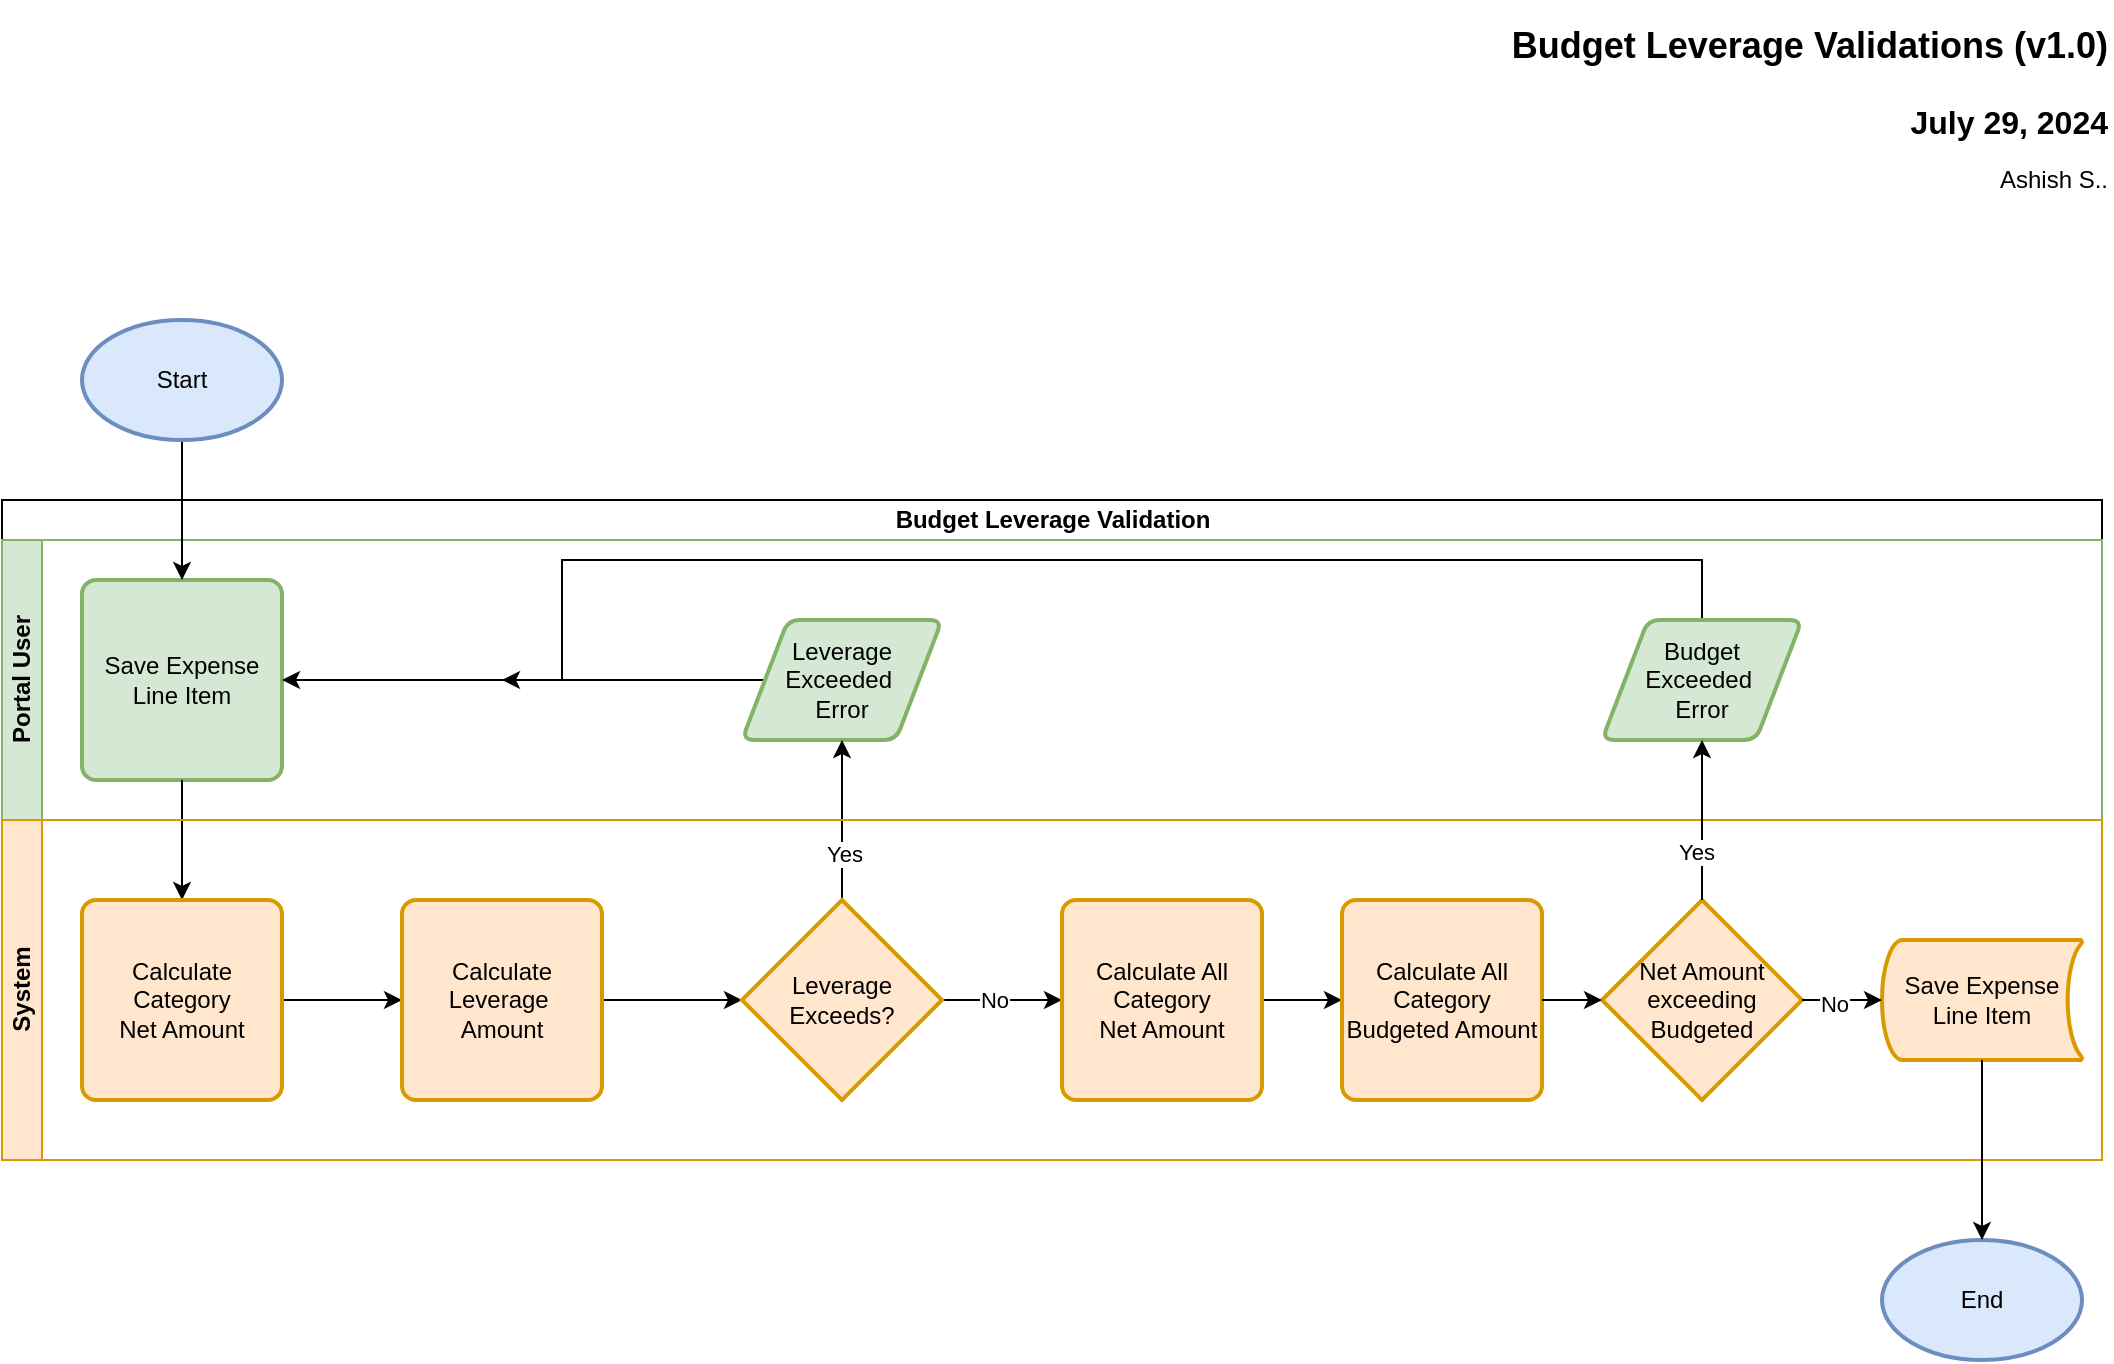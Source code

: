 <mxfile version="24.7.6">
  <diagram name="Budget Leverage Validation" id="o9E_ZcO-ohn3PBuyGAxh">
    <mxGraphModel dx="1323" dy="1593" grid="1" gridSize="10" guides="1" tooltips="1" connect="1" arrows="1" fold="1" page="1" pageScale="1" pageWidth="1100" pageHeight="850" math="0" shadow="0">
      <root>
        <mxCell id="0" />
        <mxCell id="1" parent="0" />
        <mxCell id="ixr9dchUkaIZIX6Q99a1-18" value="Budget Leverage Validation" style="swimlane;childLayout=stackLayout;resizeParent=1;resizeParentMax=0;horizontal=1;startSize=20;horizontalStack=0;html=1;" parent="1" vertex="1">
          <mxGeometry x="25" y="-590" width="1050" height="330" as="geometry" />
        </mxCell>
        <mxCell id="ixr9dchUkaIZIX6Q99a1-19" value="Portal User" style="swimlane;startSize=20;horizontal=0;html=1;fillColor=#d5e8d4;strokeColor=#82b366;" parent="ixr9dchUkaIZIX6Q99a1-18" vertex="1">
          <mxGeometry y="20" width="1050" height="140" as="geometry" />
        </mxCell>
        <mxCell id="ixr9dchUkaIZIX6Q99a1-24" value="Save Expense Line Item" style="rounded=1;whiteSpace=wrap;html=1;absoluteArcSize=1;arcSize=14;strokeWidth=2;fillColor=#d5e8d4;strokeColor=#82b366;" parent="ixr9dchUkaIZIX6Q99a1-19" vertex="1">
          <mxGeometry x="40" y="20" width="100" height="100" as="geometry" />
        </mxCell>
        <mxCell id="ixr9dchUkaIZIX6Q99a1-49" style="edgeStyle=orthogonalEdgeStyle;rounded=0;orthogonalLoop=1;jettySize=auto;html=1;exitX=0;exitY=0.5;exitDx=0;exitDy=0;entryX=1;entryY=0.5;entryDx=0;entryDy=0;" parent="ixr9dchUkaIZIX6Q99a1-19" source="ixr9dchUkaIZIX6Q99a1-29" target="ixr9dchUkaIZIX6Q99a1-24" edge="1">
          <mxGeometry relative="1" as="geometry">
            <mxPoint x="150" y="69.571" as="targetPoint" />
          </mxGeometry>
        </mxCell>
        <mxCell id="ixr9dchUkaIZIX6Q99a1-29" value="Leverage Exceeded&amp;nbsp;&lt;div&gt;Error&lt;/div&gt;" style="shape=parallelogram;html=1;strokeWidth=2;perimeter=parallelogramPerimeter;whiteSpace=wrap;rounded=1;arcSize=12;size=0.23;fillColor=#d5e8d4;strokeColor=#82b366;" parent="ixr9dchUkaIZIX6Q99a1-19" vertex="1">
          <mxGeometry x="370" y="40" width="100" height="60" as="geometry" />
        </mxCell>
        <mxCell id="ixr9dchUkaIZIX6Q99a1-53" style="edgeStyle=none;rounded=0;orthogonalLoop=1;jettySize=auto;html=1;exitX=0.5;exitY=0;exitDx=0;exitDy=0;" parent="ixr9dchUkaIZIX6Q99a1-19" source="ixr9dchUkaIZIX6Q99a1-32" edge="1">
          <mxGeometry relative="1" as="geometry">
            <mxPoint x="250" y="70" as="targetPoint" />
            <Array as="points">
              <mxPoint x="850" y="10" />
              <mxPoint x="280" y="10" />
              <mxPoint x="280" y="70" />
            </Array>
          </mxGeometry>
        </mxCell>
        <mxCell id="ixr9dchUkaIZIX6Q99a1-32" value="Budget Exceeded&amp;nbsp;&lt;div&gt;Error&lt;/div&gt;" style="shape=parallelogram;html=1;strokeWidth=2;perimeter=parallelogramPerimeter;whiteSpace=wrap;rounded=1;arcSize=12;size=0.23;fillColor=#d5e8d4;strokeColor=#82b366;" parent="ixr9dchUkaIZIX6Q99a1-19" vertex="1">
          <mxGeometry x="800" y="40" width="100" height="60" as="geometry" />
        </mxCell>
        <mxCell id="ixr9dchUkaIZIX6Q99a1-36" value="" style="edgeStyle=orthogonalEdgeStyle;rounded=0;orthogonalLoop=1;jettySize=auto;html=1;" parent="ixr9dchUkaIZIX6Q99a1-18" source="ixr9dchUkaIZIX6Q99a1-24" target="ixr9dchUkaIZIX6Q99a1-25" edge="1">
          <mxGeometry relative="1" as="geometry" />
        </mxCell>
        <mxCell id="ixr9dchUkaIZIX6Q99a1-40" style="edgeStyle=orthogonalEdgeStyle;rounded=0;orthogonalLoop=1;jettySize=auto;html=1;exitX=0.5;exitY=0;exitDx=0;exitDy=0;exitPerimeter=0;entryX=0.5;entryY=1;entryDx=0;entryDy=0;" parent="ixr9dchUkaIZIX6Q99a1-18" source="ixr9dchUkaIZIX6Q99a1-28" target="ixr9dchUkaIZIX6Q99a1-29" edge="1">
          <mxGeometry relative="1" as="geometry" />
        </mxCell>
        <mxCell id="ixr9dchUkaIZIX6Q99a1-45" value="Yes" style="edgeLabel;html=1;align=center;verticalAlign=middle;resizable=0;points=[];" parent="ixr9dchUkaIZIX6Q99a1-40" vertex="1" connectable="0">
          <mxGeometry x="-0.43" y="-1" relative="1" as="geometry">
            <mxPoint as="offset" />
          </mxGeometry>
        </mxCell>
        <mxCell id="ixr9dchUkaIZIX6Q99a1-20" value="System" style="swimlane;startSize=20;horizontal=0;html=1;fillColor=#ffe6cc;strokeColor=#d79b00;" parent="ixr9dchUkaIZIX6Q99a1-18" vertex="1">
          <mxGeometry y="160" width="1050" height="170" as="geometry" />
        </mxCell>
        <mxCell id="ixr9dchUkaIZIX6Q99a1-37" value="" style="edgeStyle=orthogonalEdgeStyle;rounded=0;orthogonalLoop=1;jettySize=auto;html=1;" parent="ixr9dchUkaIZIX6Q99a1-20" source="ixr9dchUkaIZIX6Q99a1-25" target="ixr9dchUkaIZIX6Q99a1-27" edge="1">
          <mxGeometry relative="1" as="geometry" />
        </mxCell>
        <UserObject label="Calculate Category&lt;div&gt;Net Amount&lt;/div&gt;" tooltip="Current Category Net Amount + (Difference of Prior Current Period Entered Amount - New Current Period Entered Amount)" id="ixr9dchUkaIZIX6Q99a1-25">
          <mxCell style="rounded=1;whiteSpace=wrap;html=1;absoluteArcSize=1;arcSize=14;strokeWidth=2;fillColor=#ffe6cc;strokeColor=#d79b00;" parent="ixr9dchUkaIZIX6Q99a1-20" vertex="1">
            <mxGeometry x="40" y="40" width="100" height="100" as="geometry" />
          </mxCell>
        </UserObject>
        <mxCell id="ixr9dchUkaIZIX6Q99a1-38" value="" style="edgeStyle=orthogonalEdgeStyle;rounded=0;orthogonalLoop=1;jettySize=auto;html=1;" parent="ixr9dchUkaIZIX6Q99a1-20" source="ixr9dchUkaIZIX6Q99a1-27" target="ixr9dchUkaIZIX6Q99a1-28" edge="1">
          <mxGeometry relative="1" as="geometry" />
        </mxCell>
        <mxCell id="ixr9dchUkaIZIX6Q99a1-27" value="Calculate Leverage&amp;nbsp;&lt;div&gt;Amount&lt;/div&gt;" style="rounded=1;whiteSpace=wrap;html=1;absoluteArcSize=1;arcSize=14;strokeWidth=2;fillColor=#ffe6cc;strokeColor=#d79b00;" parent="ixr9dchUkaIZIX6Q99a1-20" vertex="1">
          <mxGeometry x="200" y="40" width="100" height="100" as="geometry" />
        </mxCell>
        <mxCell id="ixr9dchUkaIZIX6Q99a1-39" value="" style="edgeStyle=orthogonalEdgeStyle;rounded=0;orthogonalLoop=1;jettySize=auto;html=1;" parent="ixr9dchUkaIZIX6Q99a1-20" source="ixr9dchUkaIZIX6Q99a1-28" target="ixr9dchUkaIZIX6Q99a1-30" edge="1">
          <mxGeometry relative="1" as="geometry" />
        </mxCell>
        <mxCell id="ixr9dchUkaIZIX6Q99a1-46" value="No" style="edgeLabel;html=1;align=center;verticalAlign=middle;resizable=0;points=[];" parent="ixr9dchUkaIZIX6Q99a1-39" vertex="1" connectable="0">
          <mxGeometry x="-0.149" relative="1" as="geometry">
            <mxPoint as="offset" />
          </mxGeometry>
        </mxCell>
        <mxCell id="ixr9dchUkaIZIX6Q99a1-28" value="Leverage Exceeds?" style="strokeWidth=2;html=1;shape=mxgraph.flowchart.decision;whiteSpace=wrap;fillColor=#ffe6cc;strokeColor=#d79b00;" parent="ixr9dchUkaIZIX6Q99a1-20" vertex="1">
          <mxGeometry x="370" y="40" width="100" height="100" as="geometry" />
        </mxCell>
        <mxCell id="ixr9dchUkaIZIX6Q99a1-41" style="edgeStyle=orthogonalEdgeStyle;rounded=0;orthogonalLoop=1;jettySize=auto;html=1;exitX=1;exitY=0.5;exitDx=0;exitDy=0;entryX=0;entryY=0.5;entryDx=0;entryDy=0;" parent="ixr9dchUkaIZIX6Q99a1-20" source="ixr9dchUkaIZIX6Q99a1-30" target="ixr9dchUkaIZIX6Q99a1-31" edge="1">
          <mxGeometry relative="1" as="geometry" />
        </mxCell>
        <UserObject label="Calculate All Category&lt;div&gt;Net Amount&lt;/div&gt;" tooltip="Sum of all categories Net Amount + (Difference of Prior Current Period Entered Amount - New Current Period Entered Amount)" id="ixr9dchUkaIZIX6Q99a1-30">
          <mxCell style="rounded=1;whiteSpace=wrap;html=1;absoluteArcSize=1;arcSize=14;strokeWidth=2;fillColor=#ffe6cc;strokeColor=#d79b00;" parent="ixr9dchUkaIZIX6Q99a1-20" vertex="1">
            <mxGeometry x="530" y="40" width="100" height="100" as="geometry" />
          </mxCell>
        </UserObject>
        <UserObject label="Calculate All Category&lt;div&gt;Budgeted Amount&lt;/div&gt;" tooltip="Sum of all Budgeted Amount from Each categories" id="ixr9dchUkaIZIX6Q99a1-31">
          <mxCell style="rounded=1;whiteSpace=wrap;html=1;absoluteArcSize=1;arcSize=14;strokeWidth=2;fillColor=#ffe6cc;strokeColor=#d79b00;" parent="ixr9dchUkaIZIX6Q99a1-20" vertex="1">
            <mxGeometry x="670" y="40" width="100" height="100" as="geometry" />
          </mxCell>
        </UserObject>
        <mxCell id="ixr9dchUkaIZIX6Q99a1-34" value="Save Expense&lt;div&gt;Line Item&lt;/div&gt;" style="strokeWidth=2;html=1;shape=mxgraph.flowchart.stored_data;whiteSpace=wrap;fillColor=#ffe6cc;strokeColor=#d79b00;" parent="ixr9dchUkaIZIX6Q99a1-20" vertex="1">
          <mxGeometry x="940" y="60" width="100" height="60" as="geometry" />
        </mxCell>
        <UserObject label="Net Amount&lt;div&gt;exceeding&lt;/div&gt;&lt;div&gt;Budgeted&lt;/div&gt;" tooltip="If new net amount of all categies &gt; total budgeted amount of all the categories" id="ixr9dchUkaIZIX6Q99a1-56">
          <mxCell style="strokeWidth=2;html=1;shape=mxgraph.flowchart.decision;whiteSpace=wrap;fillColor=#ffe6cc;strokeColor=#d79b00;" parent="ixr9dchUkaIZIX6Q99a1-20" vertex="1">
            <mxGeometry x="800" y="40" width="100" height="100" as="geometry" />
          </mxCell>
        </UserObject>
        <mxCell id="ixr9dchUkaIZIX6Q99a1-57" style="edgeStyle=none;rounded=0;orthogonalLoop=1;jettySize=auto;html=1;exitX=1;exitY=0.5;exitDx=0;exitDy=0;exitPerimeter=0;entryX=0;entryY=0.5;entryDx=0;entryDy=0;entryPerimeter=0;" parent="ixr9dchUkaIZIX6Q99a1-20" source="ixr9dchUkaIZIX6Q99a1-56" target="ixr9dchUkaIZIX6Q99a1-34" edge="1">
          <mxGeometry relative="1" as="geometry" />
        </mxCell>
        <mxCell id="ixr9dchUkaIZIX6Q99a1-63" value="No" style="edgeLabel;html=1;align=center;verticalAlign=middle;resizable=0;points=[];" parent="ixr9dchUkaIZIX6Q99a1-57" vertex="1" connectable="0">
          <mxGeometry x="-0.2" y="-2" relative="1" as="geometry">
            <mxPoint as="offset" />
          </mxGeometry>
        </mxCell>
        <mxCell id="ixr9dchUkaIZIX6Q99a1-58" style="edgeStyle=none;rounded=0;orthogonalLoop=1;jettySize=auto;html=1;exitX=1;exitY=0.5;exitDx=0;exitDy=0;entryX=0;entryY=0.5;entryDx=0;entryDy=0;entryPerimeter=0;" parent="ixr9dchUkaIZIX6Q99a1-20" source="ixr9dchUkaIZIX6Q99a1-31" target="ixr9dchUkaIZIX6Q99a1-56" edge="1">
          <mxGeometry relative="1" as="geometry" />
        </mxCell>
        <mxCell id="ixr9dchUkaIZIX6Q99a1-59" value="" style="edgeStyle=none;rounded=0;orthogonalLoop=1;jettySize=auto;html=1;" parent="ixr9dchUkaIZIX6Q99a1-18" source="ixr9dchUkaIZIX6Q99a1-56" target="ixr9dchUkaIZIX6Q99a1-32" edge="1">
          <mxGeometry relative="1" as="geometry" />
        </mxCell>
        <mxCell id="ixr9dchUkaIZIX6Q99a1-61" value="Yes" style="edgeLabel;html=1;align=center;verticalAlign=middle;resizable=0;points=[];" parent="ixr9dchUkaIZIX6Q99a1-59" vertex="1" connectable="0">
          <mxGeometry x="-0.37" y="3" relative="1" as="geometry">
            <mxPoint y="1" as="offset" />
          </mxGeometry>
        </mxCell>
        <mxCell id="ixr9dchUkaIZIX6Q99a1-35" style="edgeStyle=orthogonalEdgeStyle;rounded=0;orthogonalLoop=1;jettySize=auto;html=1;exitX=0.5;exitY=1;exitDx=0;exitDy=0;exitPerimeter=0;entryX=0.5;entryY=0;entryDx=0;entryDy=0;" parent="1" source="ixr9dchUkaIZIX6Q99a1-23" target="ixr9dchUkaIZIX6Q99a1-24" edge="1">
          <mxGeometry relative="1" as="geometry" />
        </mxCell>
        <mxCell id="ixr9dchUkaIZIX6Q99a1-23" value="Start" style="strokeWidth=2;html=1;shape=mxgraph.flowchart.start_1;whiteSpace=wrap;fillColor=#dae8fc;strokeColor=#6c8ebf;" parent="1" vertex="1">
          <mxGeometry x="65" y="-680" width="100" height="60" as="geometry" />
        </mxCell>
        <mxCell id="ixr9dchUkaIZIX6Q99a1-33" value="End" style="strokeWidth=2;html=1;shape=mxgraph.flowchart.start_1;whiteSpace=wrap;fillColor=#dae8fc;strokeColor=#6c8ebf;" parent="1" vertex="1">
          <mxGeometry x="965" y="-220" width="100" height="60" as="geometry" />
        </mxCell>
        <mxCell id="ixr9dchUkaIZIX6Q99a1-44" value="" style="edgeStyle=orthogonalEdgeStyle;rounded=0;orthogonalLoop=1;jettySize=auto;html=1;" parent="1" source="ixr9dchUkaIZIX6Q99a1-34" target="ixr9dchUkaIZIX6Q99a1-33" edge="1">
          <mxGeometry relative="1" as="geometry" />
        </mxCell>
        <mxCell id="DEt8aINm2b47QELowEMx-1" value="&lt;h1 style=&quot;margin-top: 0px;&quot;&gt;&lt;span style=&quot;&quot;&gt;&lt;b style=&quot;font-size: 18px; text-wrap: nowrap;&quot;&gt;Budget Leverage Validations (v1.0)&lt;/b&gt;&lt;br&gt;&lt;/span&gt;&lt;/h1&gt;&lt;p style=&quot;&quot;&gt;&lt;b style=&quot;text-wrap: nowrap; font-size: medium;&quot;&gt;July 29, 2024&lt;/b&gt;&lt;/p&gt;&lt;p style=&quot;&quot;&gt;&lt;span style=&quot;&quot;&gt;Ashish S..&lt;/span&gt;&lt;/p&gt;" style="text;html=1;whiteSpace=wrap;overflow=hidden;rounded=0;align=right;labelBackgroundColor=none;textShadow=0;labelBorderColor=none;fillColor=default;gradientColor=none;strokeColor=none;glass=0;shadow=0;" vertex="1" parent="1">
          <mxGeometry x="770" y="-840" width="310" height="120" as="geometry" />
        </mxCell>
      </root>
    </mxGraphModel>
  </diagram>
</mxfile>
